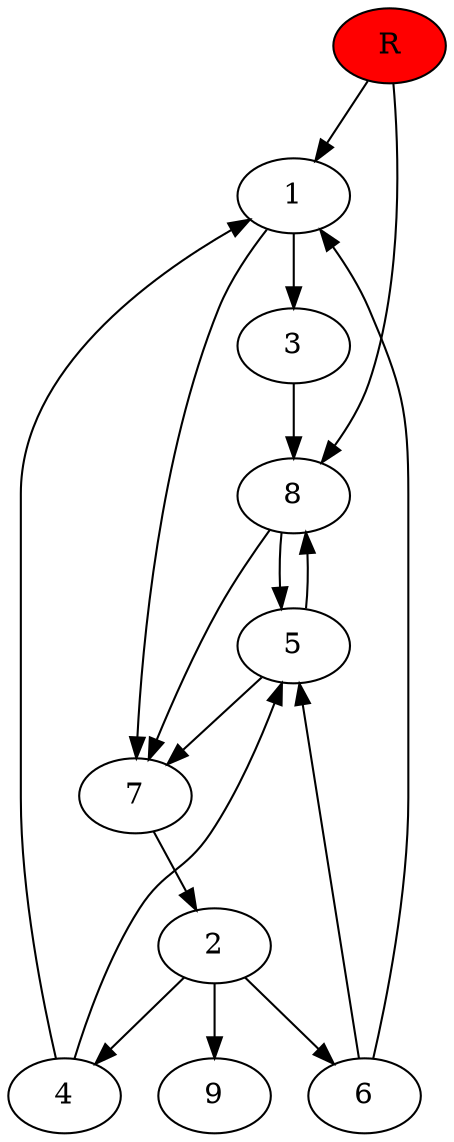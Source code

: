 digraph prb40043 {
	1
	2
	3
	4
	5
	6
	7
	8
	R [fillcolor="#ff0000" style=filled]
	1 -> 3
	1 -> 7
	2 -> 4
	2 -> 6
	2 -> 9
	3 -> 8
	4 -> 1
	4 -> 5
	5 -> 7
	5 -> 8
	6 -> 1
	6 -> 5
	7 -> 2
	8 -> 5
	8 -> 7
	R -> 1
	R -> 8
}
